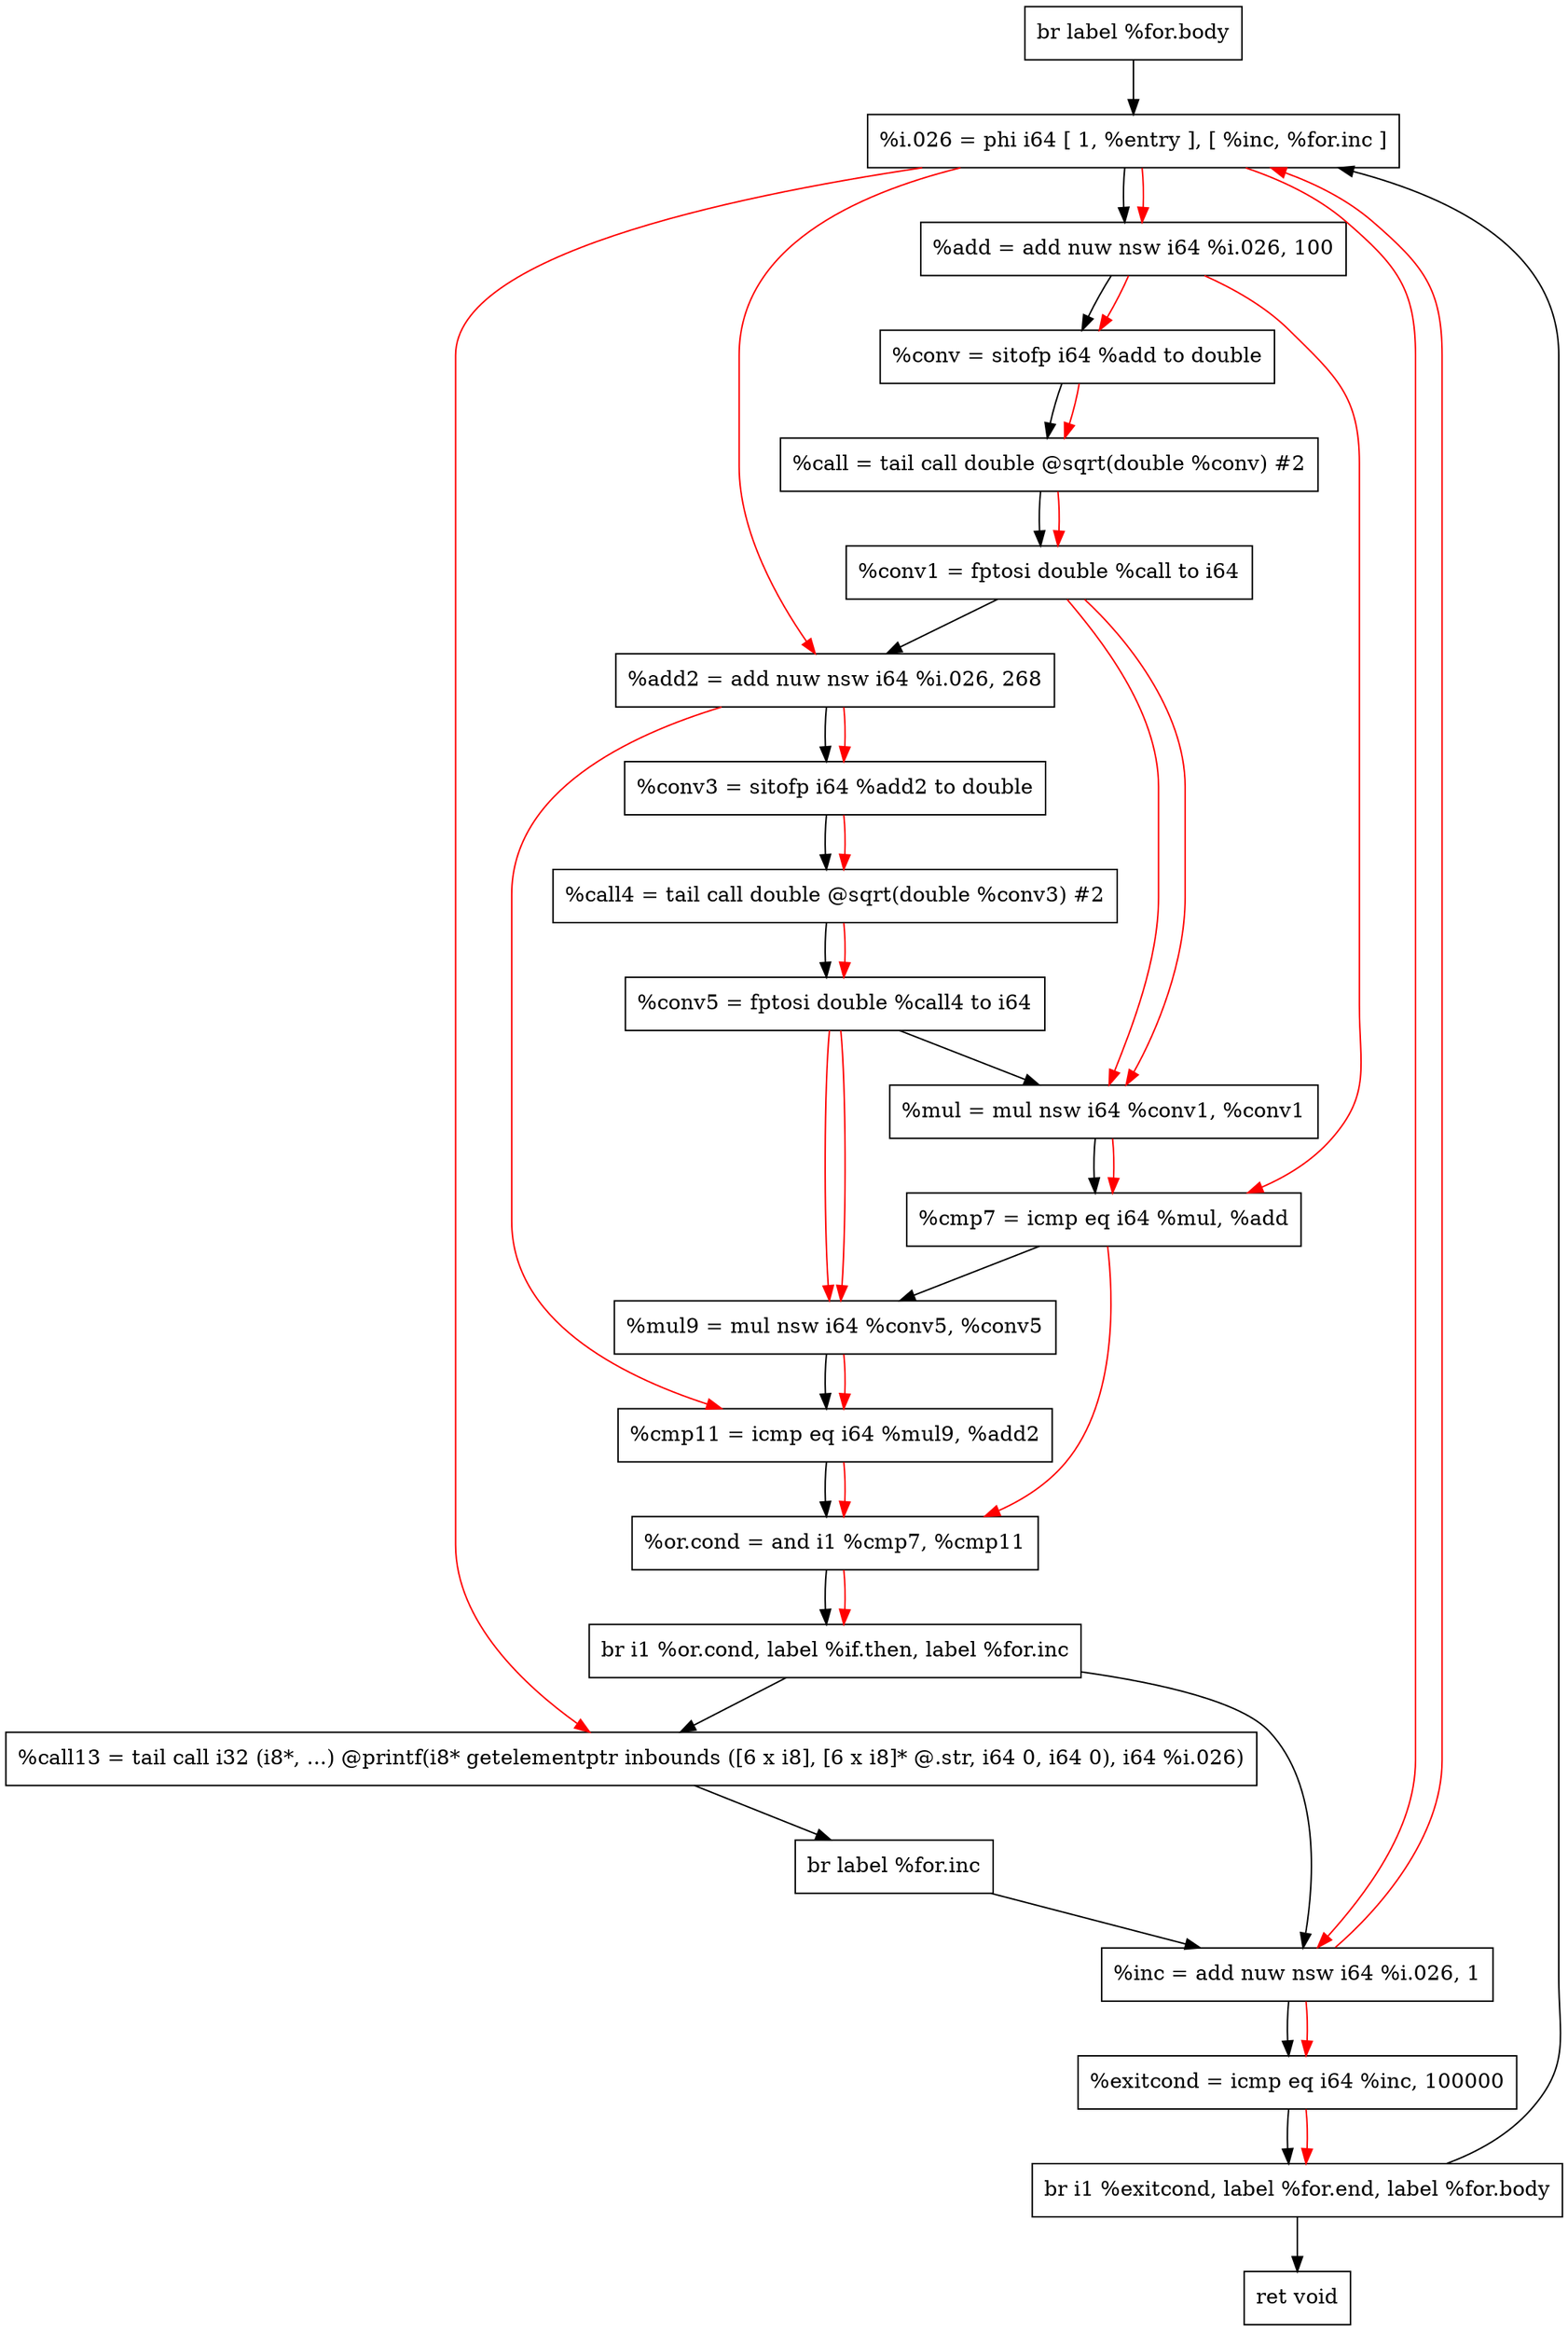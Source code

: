 digraph "CDFG for'func' function" {
	Node0x55a596c8c7a8[shape=record, label="  br label %for.body"];
	Node0x55a596c8cf58[shape=record, label="  %i.026 = phi i64 [ 1, %entry ], [ %inc, %for.inc ]"];
	Node0x55a596c8d070[shape=record, label="  %add = add nuw nsw i64 %i.026, 100"];
	Node0x55a596c8d0e8[shape=record, label="  %conv = sitofp i64 %add to double"];
	Node0x55a596c8d250[shape=record, label="  %call = tail call double @sqrt(double %conv) #2"];
	Node0x55a596c8d328[shape=record, label="  %conv1 = fptosi double %call to i64"];
	Node0x55a596c8d3f0[shape=record, label="  %add2 = add nuw nsw i64 %i.026, 268"];
	Node0x55a596c8d468[shape=record, label="  %conv3 = sitofp i64 %add2 to double"];
	Node0x55a596c8d540[shape=record, label="  %call4 = tail call double @sqrt(double %conv3) #2"];
	Node0x55a596c8d5f8[shape=record, label="  %conv5 = fptosi double %call4 to i64"];
	Node0x55a596c8d690[shape=record, label="  %mul = mul nsw i64 %conv1, %conv1"];
	Node0x55a596c8d8c0[shape=record, label="  %cmp7 = icmp eq i64 %mul, %add"];
	Node0x55a596c8d950[shape=record, label="  %mul9 = mul nsw i64 %conv5, %conv5"];
	Node0x55a596c8d9e0[shape=record, label="  %cmp11 = icmp eq i64 %mul9, %add2"];
	Node0x55a596c8da70[shape=record, label="  %or.cond = and i1 %cmp7, %cmp11"];
	Node0x55a596c16db8[shape=record, label="  br i1 %or.cond, label %if.then, label %for.inc"];
	Node0x55a596c8def8[shape=record, label="  %call13 = tail call i32 (i8*, ...) @printf(i8* getelementptr inbounds ([6 x i8], [6 x i8]* @.str, i64 0, i64 0), i64 %i.026)"];
	Node0x55a596c8dfd8[shape=record, label="  br label %for.inc"];
	Node0x55a596c8e050[shape=record, label="  %inc = add nuw nsw i64 %i.026, 1"];
	Node0x55a596c8e0c0[shape=record, label="  %exitcond = icmp eq i64 %inc, 100000"];
	Node0x55a596c22348[shape=record, label="  br i1 %exitcond, label %for.end, label %for.body"];
	Node0x55a596c8e1a0[shape=record, label="  ret void"];
	Node0x55a596c8c7a8 -> Node0x55a596c8cf58
	Node0x55a596c8cf58 -> Node0x55a596c8d070
	Node0x55a596c8d070 -> Node0x55a596c8d0e8
	Node0x55a596c8d0e8 -> Node0x55a596c8d250
	Node0x55a596c8d250 -> Node0x55a596c8d328
	Node0x55a596c8d328 -> Node0x55a596c8d3f0
	Node0x55a596c8d3f0 -> Node0x55a596c8d468
	Node0x55a596c8d468 -> Node0x55a596c8d540
	Node0x55a596c8d540 -> Node0x55a596c8d5f8
	Node0x55a596c8d5f8 -> Node0x55a596c8d690
	Node0x55a596c8d690 -> Node0x55a596c8d8c0
	Node0x55a596c8d8c0 -> Node0x55a596c8d950
	Node0x55a596c8d950 -> Node0x55a596c8d9e0
	Node0x55a596c8d9e0 -> Node0x55a596c8da70
	Node0x55a596c8da70 -> Node0x55a596c16db8
	Node0x55a596c16db8 -> Node0x55a596c8def8
	Node0x55a596c16db8 -> Node0x55a596c8e050
	Node0x55a596c8def8 -> Node0x55a596c8dfd8
	Node0x55a596c8dfd8 -> Node0x55a596c8e050
	Node0x55a596c8e050 -> Node0x55a596c8e0c0
	Node0x55a596c8e0c0 -> Node0x55a596c22348
	Node0x55a596c22348 -> Node0x55a596c8e1a0
	Node0x55a596c22348 -> Node0x55a596c8cf58
edge [color=red]
	Node0x55a596c8e050 -> Node0x55a596c8cf58
	Node0x55a596c8cf58 -> Node0x55a596c8d070
	Node0x55a596c8d070 -> Node0x55a596c8d0e8
	Node0x55a596c8d0e8 -> Node0x55a596c8d250
	Node0x55a596c8d250 -> Node0x55a596c8d328
	Node0x55a596c8cf58 -> Node0x55a596c8d3f0
	Node0x55a596c8d3f0 -> Node0x55a596c8d468
	Node0x55a596c8d468 -> Node0x55a596c8d540
	Node0x55a596c8d540 -> Node0x55a596c8d5f8
	Node0x55a596c8d328 -> Node0x55a596c8d690
	Node0x55a596c8d328 -> Node0x55a596c8d690
	Node0x55a596c8d690 -> Node0x55a596c8d8c0
	Node0x55a596c8d070 -> Node0x55a596c8d8c0
	Node0x55a596c8d5f8 -> Node0x55a596c8d950
	Node0x55a596c8d5f8 -> Node0x55a596c8d950
	Node0x55a596c8d950 -> Node0x55a596c8d9e0
	Node0x55a596c8d3f0 -> Node0x55a596c8d9e0
	Node0x55a596c8d8c0 -> Node0x55a596c8da70
	Node0x55a596c8d9e0 -> Node0x55a596c8da70
	Node0x55a596c8da70 -> Node0x55a596c16db8
	Node0x55a596c8cf58 -> Node0x55a596c8def8
	Node0x55a596c8cf58 -> Node0x55a596c8e050
	Node0x55a596c8e050 -> Node0x55a596c8e0c0
	Node0x55a596c8e0c0 -> Node0x55a596c22348
}

